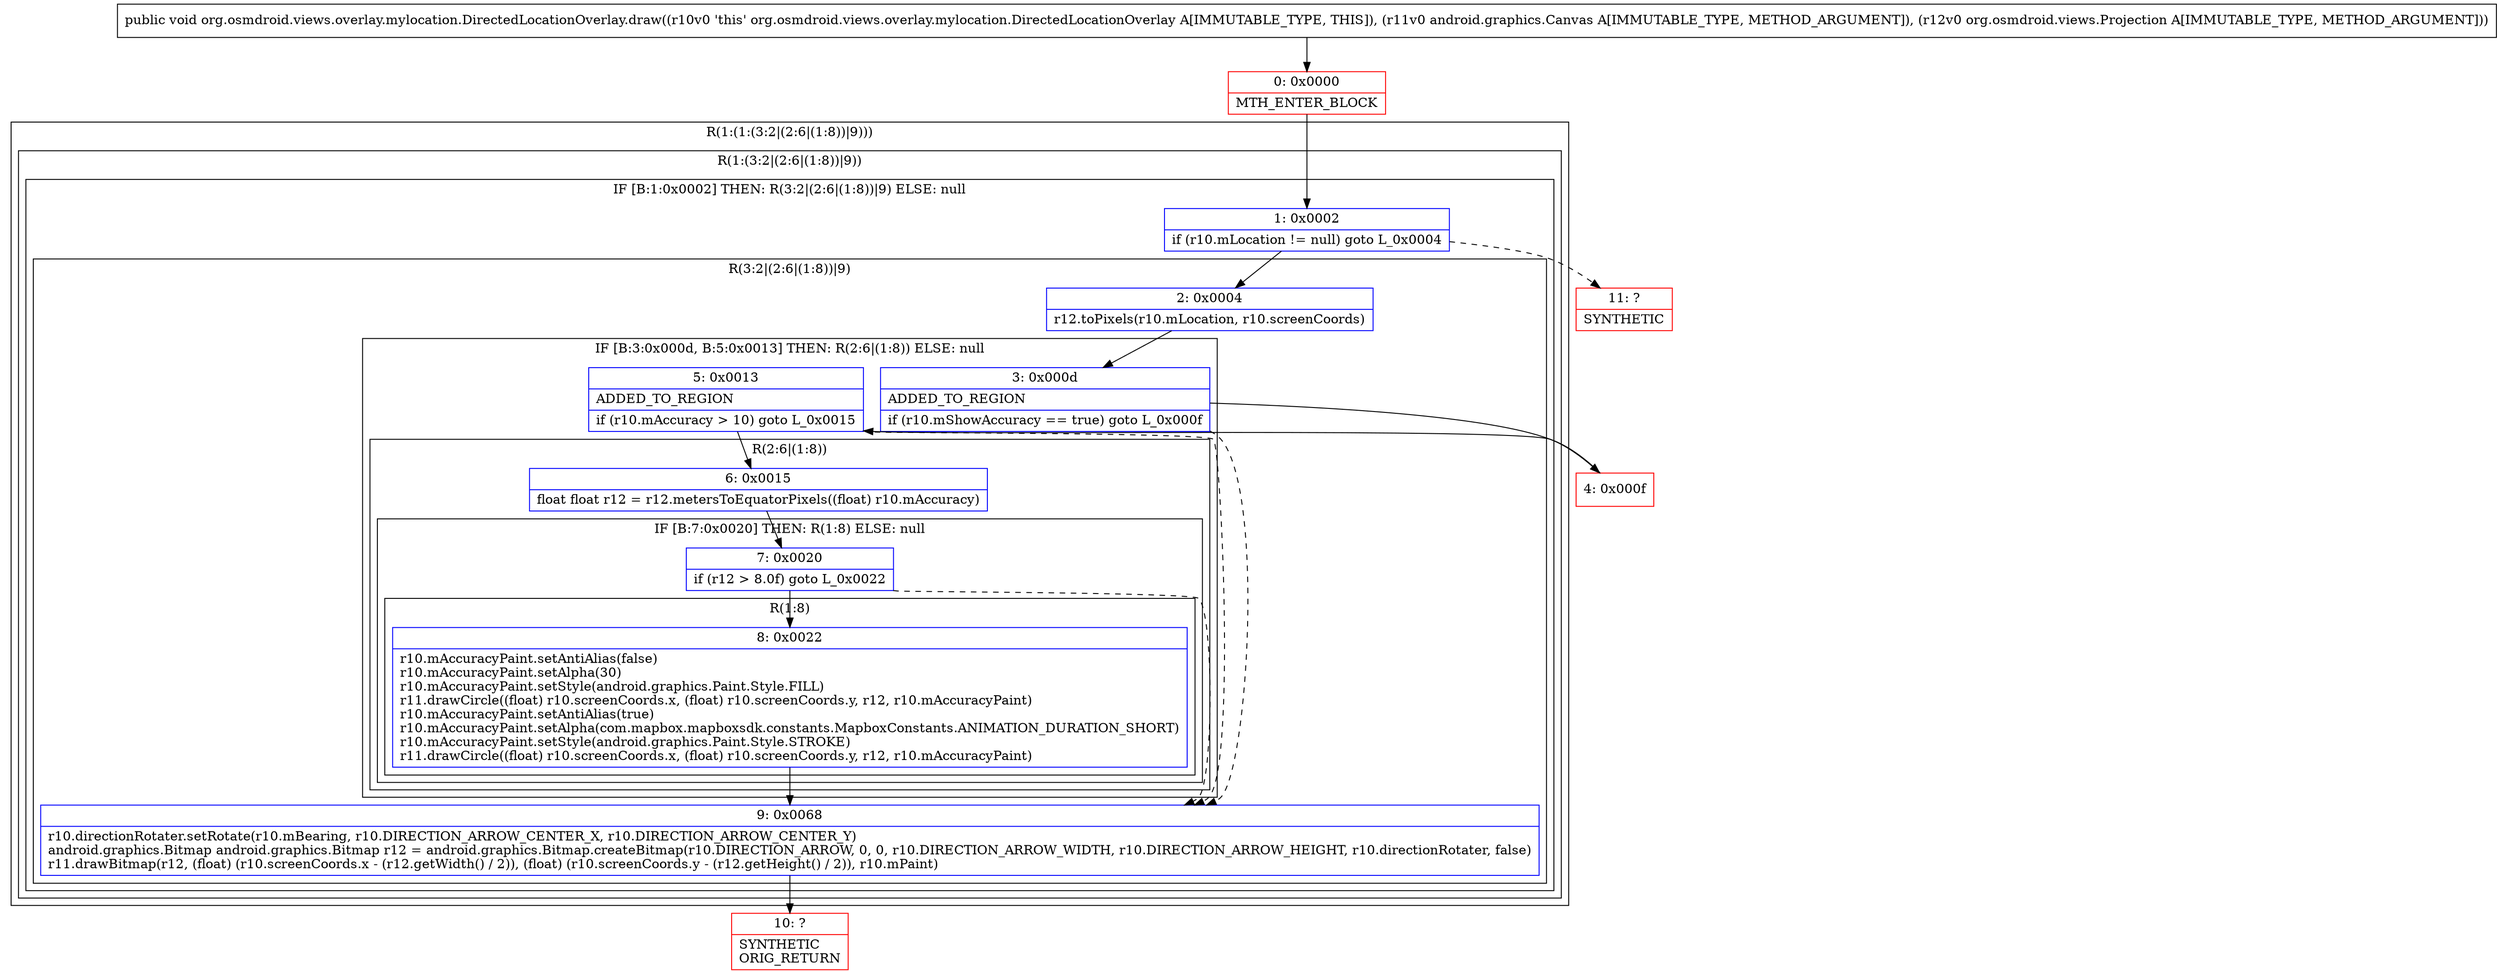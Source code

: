 digraph "CFG fororg.osmdroid.views.overlay.mylocation.DirectedLocationOverlay.draw(Landroid\/graphics\/Canvas;Lorg\/osmdroid\/views\/Projection;)V" {
subgraph cluster_Region_616331054 {
label = "R(1:(1:(3:2|(2:6|(1:8))|9)))";
node [shape=record,color=blue];
subgraph cluster_Region_973952532 {
label = "R(1:(3:2|(2:6|(1:8))|9))";
node [shape=record,color=blue];
subgraph cluster_IfRegion_316261058 {
label = "IF [B:1:0x0002] THEN: R(3:2|(2:6|(1:8))|9) ELSE: null";
node [shape=record,color=blue];
Node_1 [shape=record,label="{1\:\ 0x0002|if (r10.mLocation != null) goto L_0x0004\l}"];
subgraph cluster_Region_1638799475 {
label = "R(3:2|(2:6|(1:8))|9)";
node [shape=record,color=blue];
Node_2 [shape=record,label="{2\:\ 0x0004|r12.toPixels(r10.mLocation, r10.screenCoords)\l}"];
subgraph cluster_IfRegion_1040528231 {
label = "IF [B:3:0x000d, B:5:0x0013] THEN: R(2:6|(1:8)) ELSE: null";
node [shape=record,color=blue];
Node_3 [shape=record,label="{3\:\ 0x000d|ADDED_TO_REGION\l|if (r10.mShowAccuracy == true) goto L_0x000f\l}"];
Node_5 [shape=record,label="{5\:\ 0x0013|ADDED_TO_REGION\l|if (r10.mAccuracy \> 10) goto L_0x0015\l}"];
subgraph cluster_Region_1185628036 {
label = "R(2:6|(1:8))";
node [shape=record,color=blue];
Node_6 [shape=record,label="{6\:\ 0x0015|float float r12 = r12.metersToEquatorPixels((float) r10.mAccuracy)\l}"];
subgraph cluster_IfRegion_208762025 {
label = "IF [B:7:0x0020] THEN: R(1:8) ELSE: null";
node [shape=record,color=blue];
Node_7 [shape=record,label="{7\:\ 0x0020|if (r12 \> 8.0f) goto L_0x0022\l}"];
subgraph cluster_Region_338214076 {
label = "R(1:8)";
node [shape=record,color=blue];
Node_8 [shape=record,label="{8\:\ 0x0022|r10.mAccuracyPaint.setAntiAlias(false)\lr10.mAccuracyPaint.setAlpha(30)\lr10.mAccuracyPaint.setStyle(android.graphics.Paint.Style.FILL)\lr11.drawCircle((float) r10.screenCoords.x, (float) r10.screenCoords.y, r12, r10.mAccuracyPaint)\lr10.mAccuracyPaint.setAntiAlias(true)\lr10.mAccuracyPaint.setAlpha(com.mapbox.mapboxsdk.constants.MapboxConstants.ANIMATION_DURATION_SHORT)\lr10.mAccuracyPaint.setStyle(android.graphics.Paint.Style.STROKE)\lr11.drawCircle((float) r10.screenCoords.x, (float) r10.screenCoords.y, r12, r10.mAccuracyPaint)\l}"];
}
}
}
}
Node_9 [shape=record,label="{9\:\ 0x0068|r10.directionRotater.setRotate(r10.mBearing, r10.DIRECTION_ARROW_CENTER_X, r10.DIRECTION_ARROW_CENTER_Y)\landroid.graphics.Bitmap android.graphics.Bitmap r12 = android.graphics.Bitmap.createBitmap(r10.DIRECTION_ARROW, 0, 0, r10.DIRECTION_ARROW_WIDTH, r10.DIRECTION_ARROW_HEIGHT, r10.directionRotater, false)\lr11.drawBitmap(r12, (float) (r10.screenCoords.x \- (r12.getWidth() \/ 2)), (float) (r10.screenCoords.y \- (r12.getHeight() \/ 2)), r10.mPaint)\l}"];
}
}
}
}
Node_0 [shape=record,color=red,label="{0\:\ 0x0000|MTH_ENTER_BLOCK\l}"];
Node_4 [shape=record,color=red,label="{4\:\ 0x000f}"];
Node_10 [shape=record,color=red,label="{10\:\ ?|SYNTHETIC\lORIG_RETURN\l}"];
Node_11 [shape=record,color=red,label="{11\:\ ?|SYNTHETIC\l}"];
MethodNode[shape=record,label="{public void org.osmdroid.views.overlay.mylocation.DirectedLocationOverlay.draw((r10v0 'this' org.osmdroid.views.overlay.mylocation.DirectedLocationOverlay A[IMMUTABLE_TYPE, THIS]), (r11v0 android.graphics.Canvas A[IMMUTABLE_TYPE, METHOD_ARGUMENT]), (r12v0 org.osmdroid.views.Projection A[IMMUTABLE_TYPE, METHOD_ARGUMENT])) }"];
MethodNode -> Node_0;
Node_1 -> Node_2;
Node_1 -> Node_11[style=dashed];
Node_2 -> Node_3;
Node_3 -> Node_4;
Node_3 -> Node_9[style=dashed];
Node_5 -> Node_6;
Node_5 -> Node_9[style=dashed];
Node_6 -> Node_7;
Node_7 -> Node_8;
Node_7 -> Node_9[style=dashed];
Node_8 -> Node_9;
Node_9 -> Node_10;
Node_0 -> Node_1;
Node_4 -> Node_5;
}

